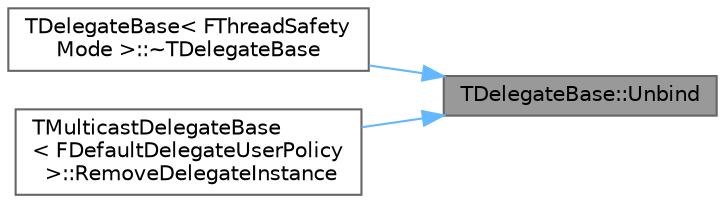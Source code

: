 digraph "TDelegateBase::Unbind"
{
 // INTERACTIVE_SVG=YES
 // LATEX_PDF_SIZE
  bgcolor="transparent";
  edge [fontname=Helvetica,fontsize=10,labelfontname=Helvetica,labelfontsize=10];
  node [fontname=Helvetica,fontsize=10,shape=box,height=0.2,width=0.4];
  rankdir="RL";
  Node1 [id="Node000001",label="TDelegateBase::Unbind",height=0.2,width=0.4,color="gray40", fillcolor="grey60", style="filled", fontcolor="black",tooltip="Unbinds this delegate."];
  Node1 -> Node2 [id="edge1_Node000001_Node000002",dir="back",color="steelblue1",style="solid",tooltip=" "];
  Node2 [id="Node000002",label="TDelegateBase\< FThreadSafety\lMode \>::~TDelegateBase",height=0.2,width=0.4,color="grey40", fillcolor="white", style="filled",URL="$d5/d7b/classTDelegateBase.html#aa25e3f57843c29e92845400f27473d88",tooltip=" "];
  Node1 -> Node3 [id="edge2_Node000001_Node000003",dir="back",color="steelblue1",style="solid",tooltip=" "];
  Node3 [id="Node000003",label="TMulticastDelegateBase\l\< FDefaultDelegateUserPolicy\l \>::RemoveDelegateInstance",height=0.2,width=0.4,color="grey40", fillcolor="white", style="filled",URL="$d6/db1/classTMulticastDelegateBase.html#a8b720acfd7a5b4813527dec478e2c9e9",tooltip=" "];
}
